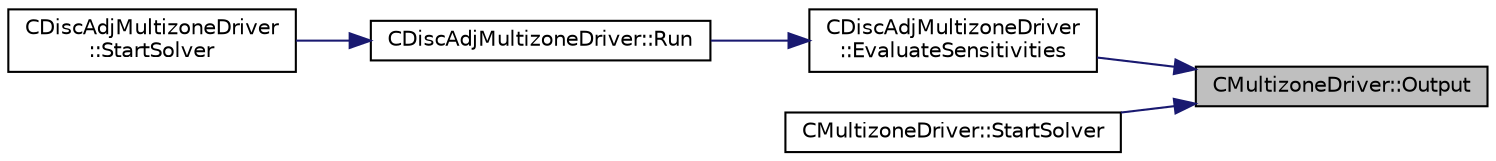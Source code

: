 digraph "CMultizoneDriver::Output"
{
 // LATEX_PDF_SIZE
  edge [fontname="Helvetica",fontsize="10",labelfontname="Helvetica",labelfontsize="10"];
  node [fontname="Helvetica",fontsize="10",shape=record];
  rankdir="RL";
  Node1 [label="CMultizoneDriver::Output",height=0.2,width=0.4,color="black", fillcolor="grey75", style="filled", fontcolor="black",tooltip="Output the solution in solution file."];
  Node1 -> Node2 [dir="back",color="midnightblue",fontsize="10",style="solid",fontname="Helvetica"];
  Node2 [label="CDiscAdjMultizoneDriver\l::EvaluateSensitivities",height=0.2,width=0.4,color="black", fillcolor="white", style="filled",URL="$classCDiscAdjMultizoneDriver.html#a9d998fae109427a1061069800ad931c3",tooltip="Evaluate sensitivites for the current adjoint solution and output files."];
  Node2 -> Node3 [dir="back",color="midnightblue",fontsize="10",style="solid",fontname="Helvetica"];
  Node3 [label="CDiscAdjMultizoneDriver::Run",height=0.2,width=0.4,color="black", fillcolor="white", style="filled",URL="$classCDiscAdjMultizoneDriver.html#af996aecdb6d20aa4fc81c9b67295abf5",tooltip="[Overload] Run an discrete adjoint update of all solvers within multiple zones."];
  Node3 -> Node4 [dir="back",color="midnightblue",fontsize="10",style="solid",fontname="Helvetica"];
  Node4 [label="CDiscAdjMultizoneDriver\l::StartSolver",height=0.2,width=0.4,color="black", fillcolor="white", style="filled",URL="$classCDiscAdjMultizoneDriver.html#a75de0a1a482ceeed4301a384f1515092",tooltip="[Overload] Launch the computation for discrete adjoint multizone problems."];
  Node1 -> Node5 [dir="back",color="midnightblue",fontsize="10",style="solid",fontname="Helvetica"];
  Node5 [label="CMultizoneDriver::StartSolver",height=0.2,width=0.4,color="black", fillcolor="white", style="filled",URL="$classCMultizoneDriver.html#a48545e4827cc34298f792995e06d90dd",tooltip="[Overload] Launch the computation for multizone problems."];
}
